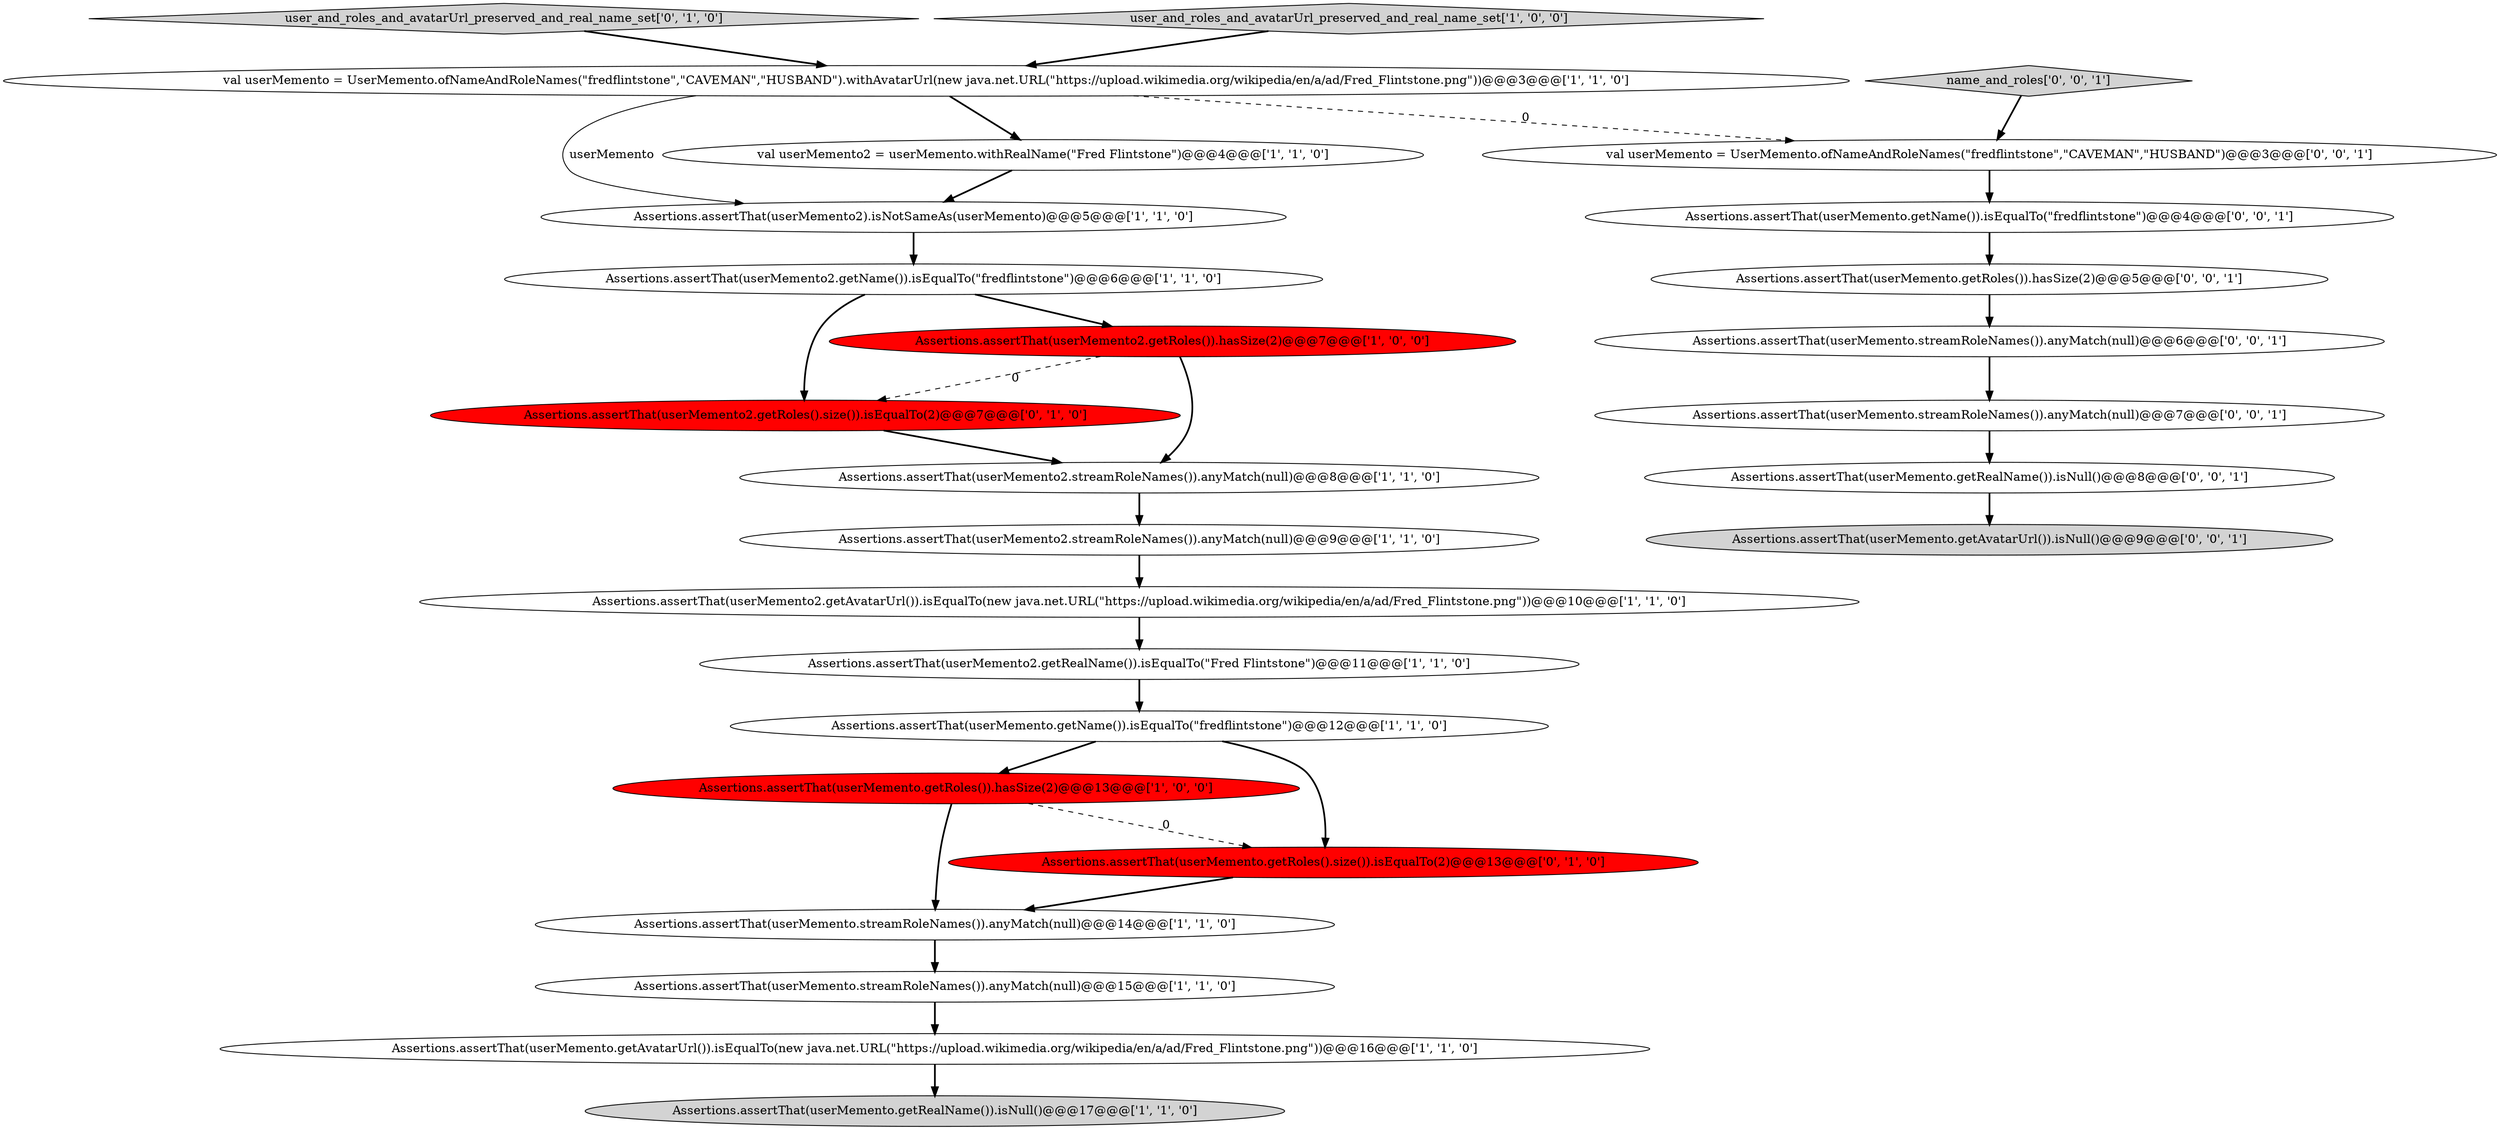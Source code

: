 digraph {
22 [style = filled, label = "Assertions.assertThat(userMemento.getRealName()).isNull()@@@8@@@['0', '0', '1']", fillcolor = white, shape = ellipse image = "AAA0AAABBB3BBB"];
14 [style = filled, label = "Assertions.assertThat(userMemento.getAvatarUrl()).isEqualTo(new java.net.URL(\"https://upload.wikimedia.org/wikipedia/en/a/ad/Fred_Flintstone.png\"))@@@16@@@['1', '1', '0']", fillcolor = white, shape = ellipse image = "AAA0AAABBB1BBB"];
8 [style = filled, label = "val userMemento = UserMemento.ofNameAndRoleNames(\"fredflintstone\",\"CAVEMAN\",\"HUSBAND\").withAvatarUrl(new java.net.URL(\"https://upload.wikimedia.org/wikipedia/en/a/ad/Fred_Flintstone.png\"))@@@3@@@['1', '1', '0']", fillcolor = white, shape = ellipse image = "AAA0AAABBB1BBB"];
0 [style = filled, label = "Assertions.assertThat(userMemento.streamRoleNames()).anyMatch(null)@@@15@@@['1', '1', '0']", fillcolor = white, shape = ellipse image = "AAA0AAABBB1BBB"];
24 [style = filled, label = "name_and_roles['0', '0', '1']", fillcolor = lightgray, shape = diamond image = "AAA0AAABBB3BBB"];
26 [style = filled, label = "Assertions.assertThat(userMemento.getRoles()).hasSize(2)@@@5@@@['0', '0', '1']", fillcolor = white, shape = ellipse image = "AAA0AAABBB3BBB"];
19 [style = filled, label = "Assertions.assertThat(userMemento.getName()).isEqualTo(\"fredflintstone\")@@@4@@@['0', '0', '1']", fillcolor = white, shape = ellipse image = "AAA0AAABBB3BBB"];
7 [style = filled, label = "Assertions.assertThat(userMemento2.streamRoleNames()).anyMatch(null)@@@8@@@['1', '1', '0']", fillcolor = white, shape = ellipse image = "AAA0AAABBB1BBB"];
9 [style = filled, label = "Assertions.assertThat(userMemento.getRealName()).isNull()@@@17@@@['1', '1', '0']", fillcolor = lightgray, shape = ellipse image = "AAA0AAABBB1BBB"];
17 [style = filled, label = "user_and_roles_and_avatarUrl_preserved_and_real_name_set['0', '1', '0']", fillcolor = lightgray, shape = diamond image = "AAA0AAABBB2BBB"];
10 [style = filled, label = "Assertions.assertThat(userMemento2.getRealName()).isEqualTo(\"Fred Flintstone\")@@@11@@@['1', '1', '0']", fillcolor = white, shape = ellipse image = "AAA0AAABBB1BBB"];
2 [style = filled, label = "Assertions.assertThat(userMemento2.getAvatarUrl()).isEqualTo(new java.net.URL(\"https://upload.wikimedia.org/wikipedia/en/a/ad/Fred_Flintstone.png\"))@@@10@@@['1', '1', '0']", fillcolor = white, shape = ellipse image = "AAA0AAABBB1BBB"];
5 [style = filled, label = "Assertions.assertThat(userMemento.getRoles()).hasSize(2)@@@13@@@['1', '0', '0']", fillcolor = red, shape = ellipse image = "AAA1AAABBB1BBB"];
18 [style = filled, label = "Assertions.assertThat(userMemento2.getRoles().size()).isEqualTo(2)@@@7@@@['0', '1', '0']", fillcolor = red, shape = ellipse image = "AAA1AAABBB2BBB"];
21 [style = filled, label = "val userMemento = UserMemento.ofNameAndRoleNames(\"fredflintstone\",\"CAVEMAN\",\"HUSBAND\")@@@3@@@['0', '0', '1']", fillcolor = white, shape = ellipse image = "AAA0AAABBB3BBB"];
15 [style = filled, label = "Assertions.assertThat(userMemento2.streamRoleNames()).anyMatch(null)@@@9@@@['1', '1', '0']", fillcolor = white, shape = ellipse image = "AAA0AAABBB1BBB"];
25 [style = filled, label = "Assertions.assertThat(userMemento.streamRoleNames()).anyMatch(null)@@@7@@@['0', '0', '1']", fillcolor = white, shape = ellipse image = "AAA0AAABBB3BBB"];
11 [style = filled, label = "Assertions.assertThat(userMemento2.getName()).isEqualTo(\"fredflintstone\")@@@6@@@['1', '1', '0']", fillcolor = white, shape = ellipse image = "AAA0AAABBB1BBB"];
12 [style = filled, label = "Assertions.assertThat(userMemento2).isNotSameAs(userMemento)@@@5@@@['1', '1', '0']", fillcolor = white, shape = ellipse image = "AAA0AAABBB1BBB"];
20 [style = filled, label = "Assertions.assertThat(userMemento.streamRoleNames()).anyMatch(null)@@@6@@@['0', '0', '1']", fillcolor = white, shape = ellipse image = "AAA0AAABBB3BBB"];
6 [style = filled, label = "val userMemento2 = userMemento.withRealName(\"Fred Flintstone\")@@@4@@@['1', '1', '0']", fillcolor = white, shape = ellipse image = "AAA0AAABBB1BBB"];
16 [style = filled, label = "Assertions.assertThat(userMemento.getRoles().size()).isEqualTo(2)@@@13@@@['0', '1', '0']", fillcolor = red, shape = ellipse image = "AAA1AAABBB2BBB"];
3 [style = filled, label = "user_and_roles_and_avatarUrl_preserved_and_real_name_set['1', '0', '0']", fillcolor = lightgray, shape = diamond image = "AAA0AAABBB1BBB"];
4 [style = filled, label = "Assertions.assertThat(userMemento.getName()).isEqualTo(\"fredflintstone\")@@@12@@@['1', '1', '0']", fillcolor = white, shape = ellipse image = "AAA0AAABBB1BBB"];
13 [style = filled, label = "Assertions.assertThat(userMemento.streamRoleNames()).anyMatch(null)@@@14@@@['1', '1', '0']", fillcolor = white, shape = ellipse image = "AAA0AAABBB1BBB"];
1 [style = filled, label = "Assertions.assertThat(userMemento2.getRoles()).hasSize(2)@@@7@@@['1', '0', '0']", fillcolor = red, shape = ellipse image = "AAA1AAABBB1BBB"];
23 [style = filled, label = "Assertions.assertThat(userMemento.getAvatarUrl()).isNull()@@@9@@@['0', '0', '1']", fillcolor = lightgray, shape = ellipse image = "AAA0AAABBB3BBB"];
17->8 [style = bold, label=""];
15->2 [style = bold, label=""];
16->13 [style = bold, label=""];
21->19 [style = bold, label=""];
25->22 [style = bold, label=""];
11->1 [style = bold, label=""];
12->11 [style = bold, label=""];
26->20 [style = bold, label=""];
8->6 [style = bold, label=""];
1->18 [style = dashed, label="0"];
8->21 [style = dashed, label="0"];
2->10 [style = bold, label=""];
20->25 [style = bold, label=""];
1->7 [style = bold, label=""];
22->23 [style = bold, label=""];
11->18 [style = bold, label=""];
5->16 [style = dashed, label="0"];
0->14 [style = bold, label=""];
8->12 [style = solid, label="userMemento"];
24->21 [style = bold, label=""];
19->26 [style = bold, label=""];
3->8 [style = bold, label=""];
5->13 [style = bold, label=""];
10->4 [style = bold, label=""];
7->15 [style = bold, label=""];
14->9 [style = bold, label=""];
18->7 [style = bold, label=""];
4->5 [style = bold, label=""];
4->16 [style = bold, label=""];
13->0 [style = bold, label=""];
6->12 [style = bold, label=""];
}
